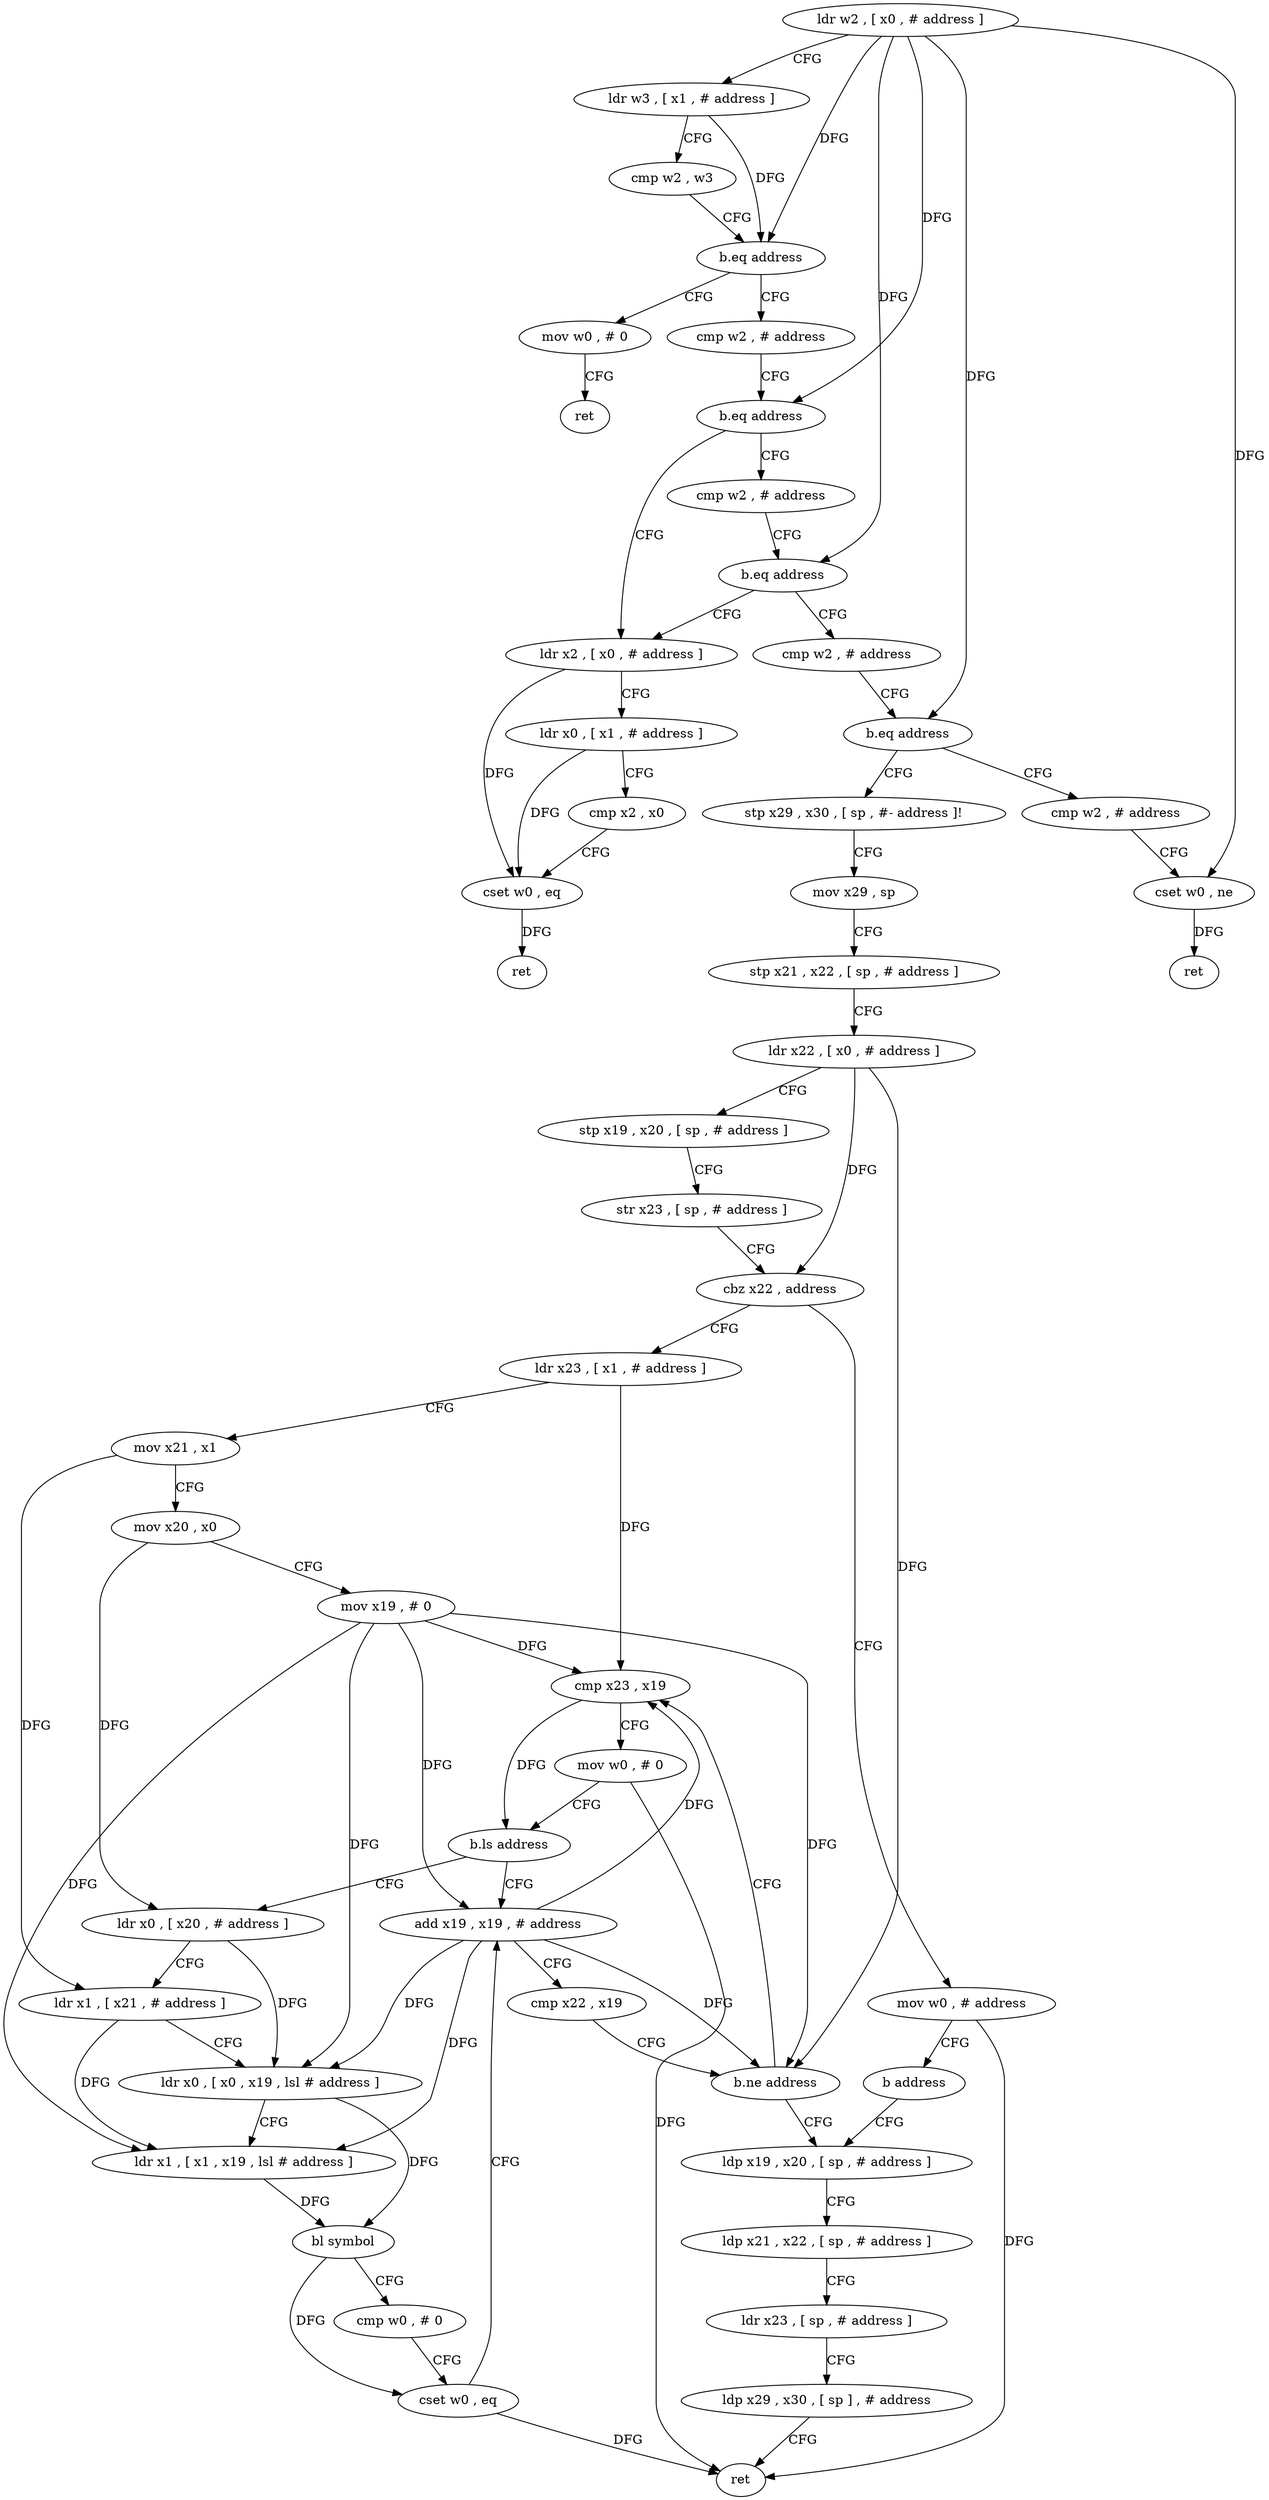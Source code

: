 digraph "func" {
"145368" [label = "ldr w2 , [ x0 , # address ]" ]
"145372" [label = "ldr w3 , [ x1 , # address ]" ]
"145376" [label = "cmp w2 , w3" ]
"145380" [label = "b.eq address" ]
"145392" [label = "cmp w2 , # address" ]
"145384" [label = "mov w0 , # 0" ]
"145396" [label = "b.eq address" ]
"145552" [label = "ldr x2 , [ x0 , # address ]" ]
"145400" [label = "cmp w2 , # address" ]
"145388" [label = "ret" ]
"145556" [label = "ldr x0 , [ x1 , # address ]" ]
"145560" [label = "cmp x2 , x0" ]
"145564" [label = "cset w0 , eq" ]
"145568" [label = "ret" ]
"145404" [label = "b.eq address" ]
"145408" [label = "cmp w2 , # address" ]
"145412" [label = "b.eq address" ]
"145432" [label = "stp x29 , x30 , [ sp , #- address ]!" ]
"145416" [label = "cmp w2 , # address" ]
"145436" [label = "mov x29 , sp" ]
"145440" [label = "stp x21 , x22 , [ sp , # address ]" ]
"145444" [label = "ldr x22 , [ x0 , # address ]" ]
"145448" [label = "stp x19 , x20 , [ sp , # address ]" ]
"145452" [label = "str x23 , [ sp , # address ]" ]
"145456" [label = "cbz x22 , address" ]
"145572" [label = "mov w0 , # address" ]
"145460" [label = "ldr x23 , [ x1 , # address ]" ]
"145420" [label = "cset w0 , ne" ]
"145424" [label = "ret" ]
"145576" [label = "b address" ]
"145528" [label = "ldp x19 , x20 , [ sp , # address ]" ]
"145464" [label = "mov x21 , x1" ]
"145468" [label = "mov x20 , x0" ]
"145472" [label = "mov x19 , # 0" ]
"145476" [label = "cmp x23 , x19" ]
"145532" [label = "ldp x21 , x22 , [ sp , # address ]" ]
"145536" [label = "ldr x23 , [ sp , # address ]" ]
"145540" [label = "ldp x29 , x30 , [ sp ] , # address" ]
"145544" [label = "ret" ]
"145516" [label = "add x19 , x19 , # address" ]
"145520" [label = "cmp x22 , x19" ]
"145524" [label = "b.ne address" ]
"145488" [label = "ldr x0 , [ x20 , # address ]" ]
"145492" [label = "ldr x1 , [ x21 , # address ]" ]
"145496" [label = "ldr x0 , [ x0 , x19 , lsl # address ]" ]
"145500" [label = "ldr x1 , [ x1 , x19 , lsl # address ]" ]
"145504" [label = "bl symbol" ]
"145508" [label = "cmp w0 , # 0" ]
"145512" [label = "cset w0 , eq" ]
"145480" [label = "mov w0 , # 0" ]
"145484" [label = "b.ls address" ]
"145368" -> "145372" [ label = "CFG" ]
"145368" -> "145380" [ label = "DFG" ]
"145368" -> "145396" [ label = "DFG" ]
"145368" -> "145404" [ label = "DFG" ]
"145368" -> "145412" [ label = "DFG" ]
"145368" -> "145420" [ label = "DFG" ]
"145372" -> "145376" [ label = "CFG" ]
"145372" -> "145380" [ label = "DFG" ]
"145376" -> "145380" [ label = "CFG" ]
"145380" -> "145392" [ label = "CFG" ]
"145380" -> "145384" [ label = "CFG" ]
"145392" -> "145396" [ label = "CFG" ]
"145384" -> "145388" [ label = "CFG" ]
"145396" -> "145552" [ label = "CFG" ]
"145396" -> "145400" [ label = "CFG" ]
"145552" -> "145556" [ label = "CFG" ]
"145552" -> "145564" [ label = "DFG" ]
"145400" -> "145404" [ label = "CFG" ]
"145556" -> "145560" [ label = "CFG" ]
"145556" -> "145564" [ label = "DFG" ]
"145560" -> "145564" [ label = "CFG" ]
"145564" -> "145568" [ label = "DFG" ]
"145404" -> "145552" [ label = "CFG" ]
"145404" -> "145408" [ label = "CFG" ]
"145408" -> "145412" [ label = "CFG" ]
"145412" -> "145432" [ label = "CFG" ]
"145412" -> "145416" [ label = "CFG" ]
"145432" -> "145436" [ label = "CFG" ]
"145416" -> "145420" [ label = "CFG" ]
"145436" -> "145440" [ label = "CFG" ]
"145440" -> "145444" [ label = "CFG" ]
"145444" -> "145448" [ label = "CFG" ]
"145444" -> "145456" [ label = "DFG" ]
"145444" -> "145524" [ label = "DFG" ]
"145448" -> "145452" [ label = "CFG" ]
"145452" -> "145456" [ label = "CFG" ]
"145456" -> "145572" [ label = "CFG" ]
"145456" -> "145460" [ label = "CFG" ]
"145572" -> "145576" [ label = "CFG" ]
"145572" -> "145544" [ label = "DFG" ]
"145460" -> "145464" [ label = "CFG" ]
"145460" -> "145476" [ label = "DFG" ]
"145420" -> "145424" [ label = "DFG" ]
"145576" -> "145528" [ label = "CFG" ]
"145528" -> "145532" [ label = "CFG" ]
"145464" -> "145468" [ label = "CFG" ]
"145464" -> "145492" [ label = "DFG" ]
"145468" -> "145472" [ label = "CFG" ]
"145468" -> "145488" [ label = "DFG" ]
"145472" -> "145476" [ label = "DFG" ]
"145472" -> "145516" [ label = "DFG" ]
"145472" -> "145524" [ label = "DFG" ]
"145472" -> "145496" [ label = "DFG" ]
"145472" -> "145500" [ label = "DFG" ]
"145476" -> "145480" [ label = "CFG" ]
"145476" -> "145484" [ label = "DFG" ]
"145532" -> "145536" [ label = "CFG" ]
"145536" -> "145540" [ label = "CFG" ]
"145540" -> "145544" [ label = "CFG" ]
"145516" -> "145520" [ label = "CFG" ]
"145516" -> "145476" [ label = "DFG" ]
"145516" -> "145524" [ label = "DFG" ]
"145516" -> "145496" [ label = "DFG" ]
"145516" -> "145500" [ label = "DFG" ]
"145520" -> "145524" [ label = "CFG" ]
"145524" -> "145476" [ label = "CFG" ]
"145524" -> "145528" [ label = "CFG" ]
"145488" -> "145492" [ label = "CFG" ]
"145488" -> "145496" [ label = "DFG" ]
"145492" -> "145496" [ label = "CFG" ]
"145492" -> "145500" [ label = "DFG" ]
"145496" -> "145500" [ label = "CFG" ]
"145496" -> "145504" [ label = "DFG" ]
"145500" -> "145504" [ label = "DFG" ]
"145504" -> "145508" [ label = "CFG" ]
"145504" -> "145512" [ label = "DFG" ]
"145508" -> "145512" [ label = "CFG" ]
"145512" -> "145516" [ label = "CFG" ]
"145512" -> "145544" [ label = "DFG" ]
"145480" -> "145484" [ label = "CFG" ]
"145480" -> "145544" [ label = "DFG" ]
"145484" -> "145516" [ label = "CFG" ]
"145484" -> "145488" [ label = "CFG" ]
}
